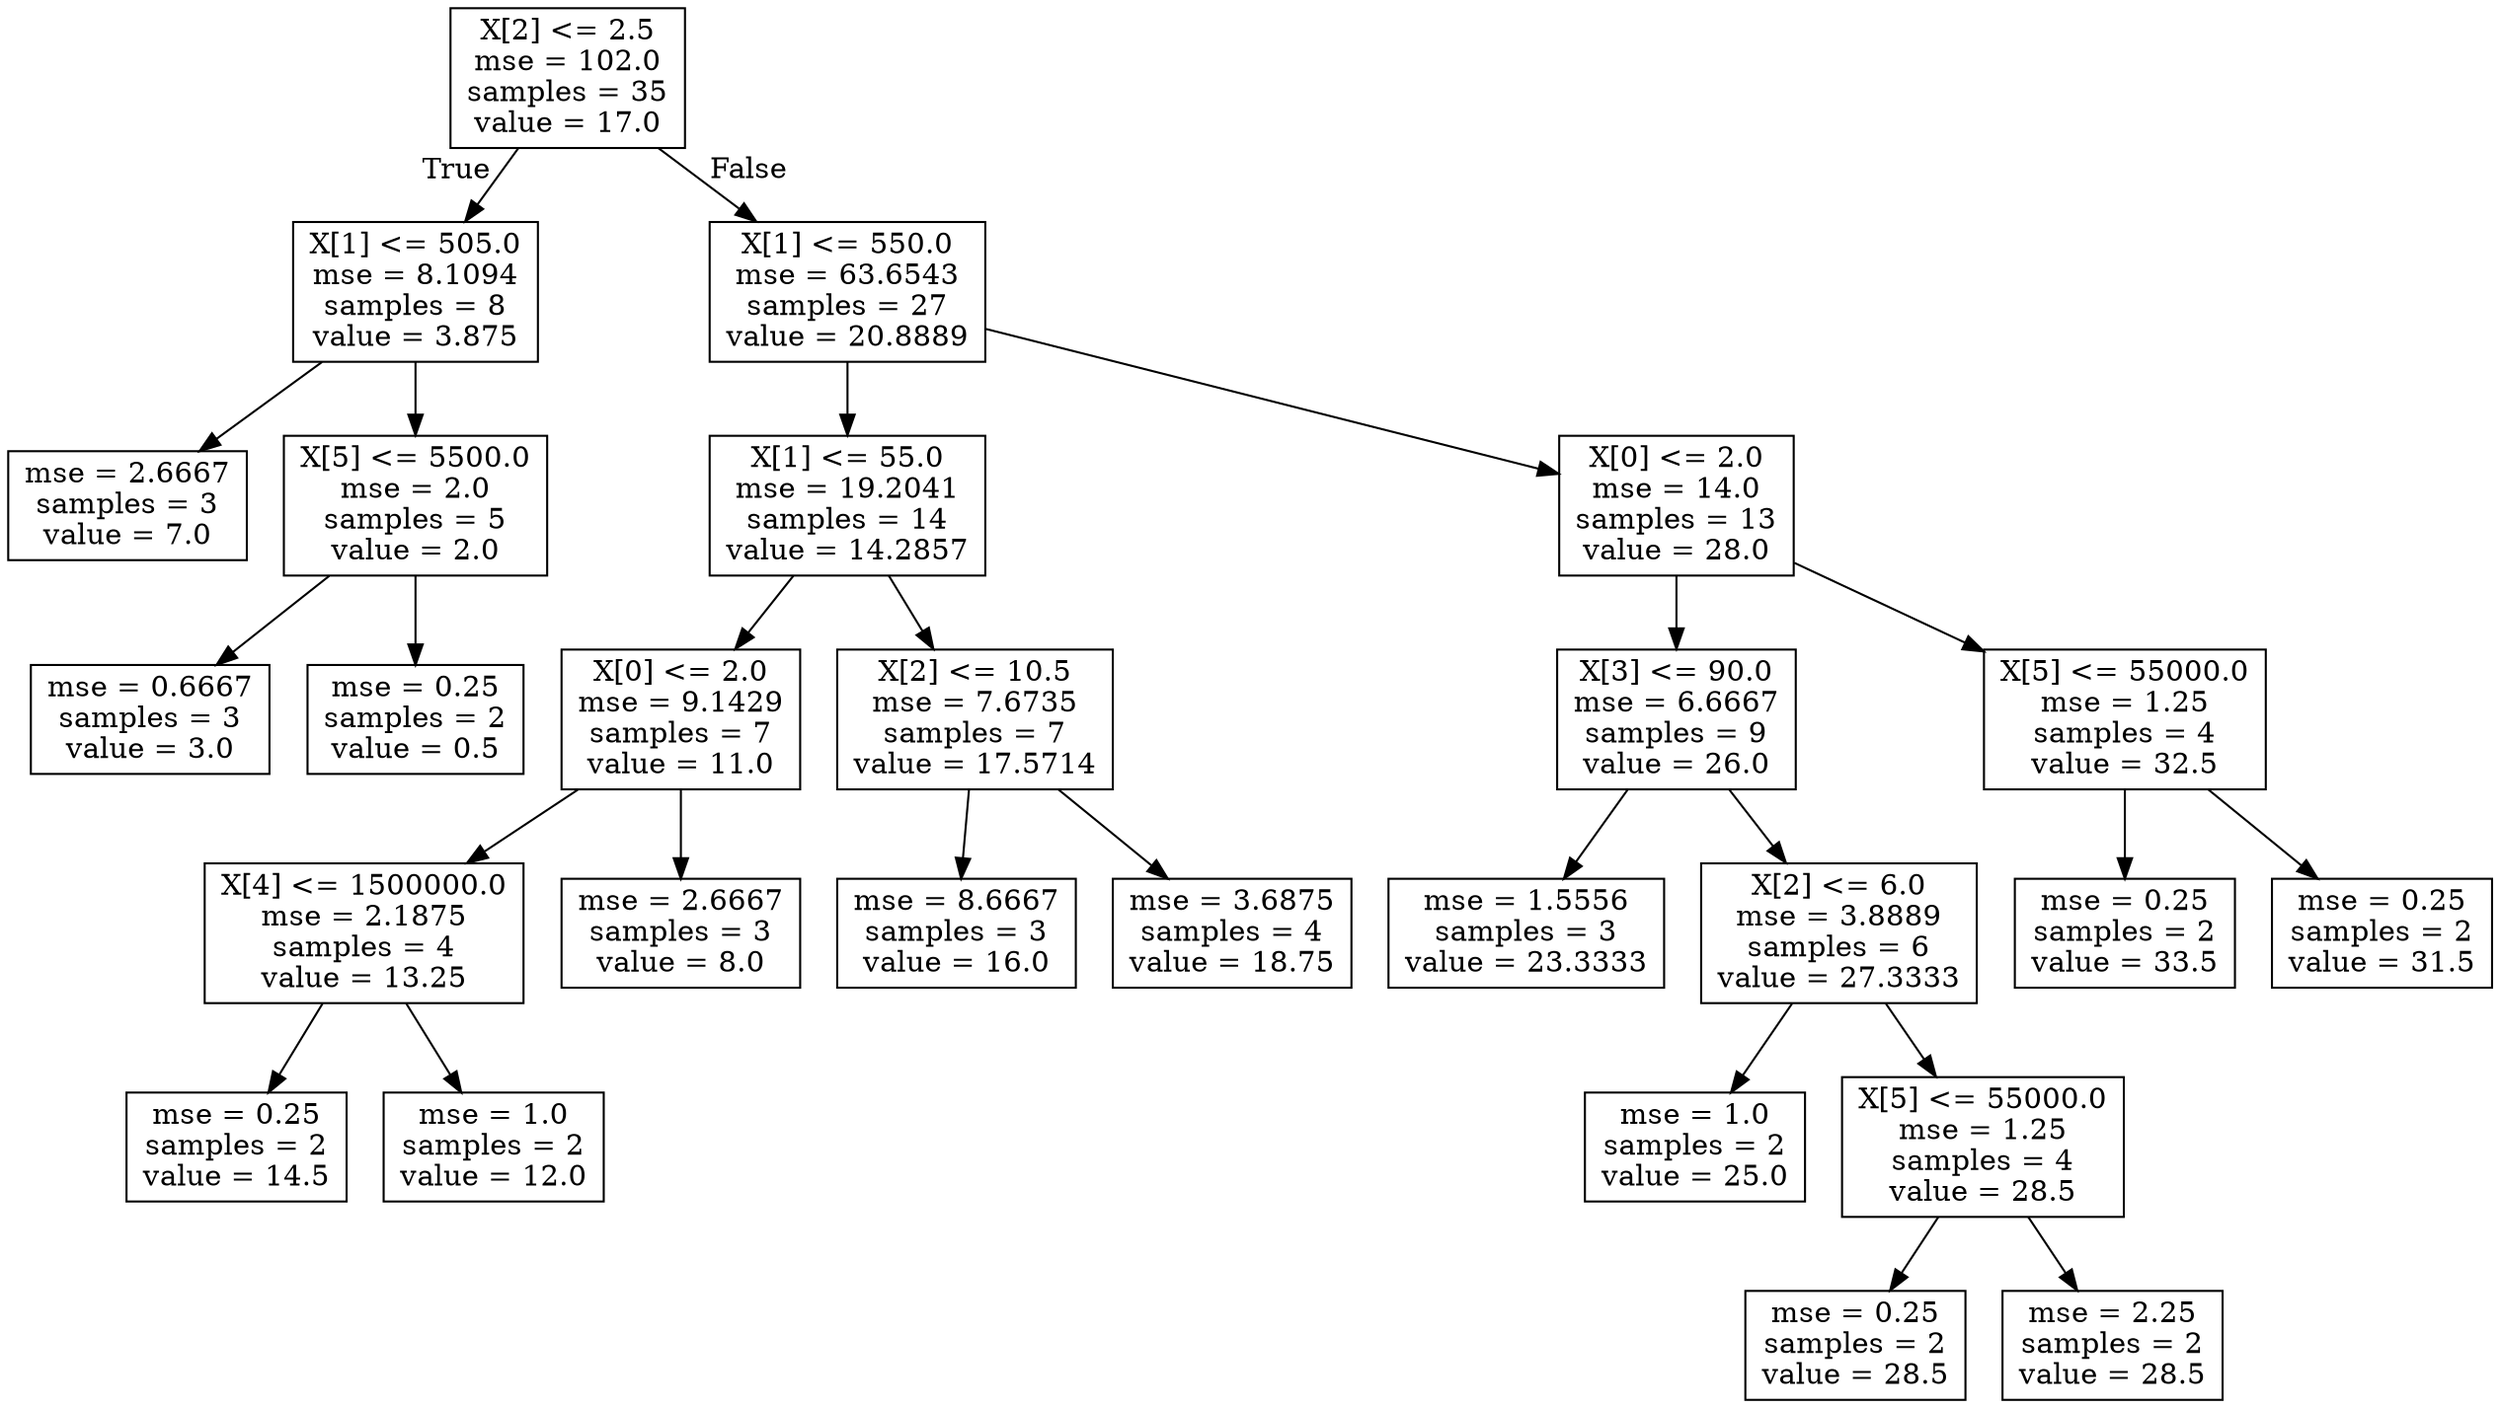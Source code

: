 digraph Tree {
node [shape=box] ;
0 [label="X[2] <= 2.5\nmse = 102.0\nsamples = 35\nvalue = 17.0"] ;
1 [label="X[1] <= 505.0\nmse = 8.1094\nsamples = 8\nvalue = 3.875"] ;
0 -> 1 [labeldistance=2.5, labelangle=45, headlabel="True"] ;
2 [label="mse = 2.6667\nsamples = 3\nvalue = 7.0"] ;
1 -> 2 ;
3 [label="X[5] <= 5500.0\nmse = 2.0\nsamples = 5\nvalue = 2.0"] ;
1 -> 3 ;
4 [label="mse = 0.6667\nsamples = 3\nvalue = 3.0"] ;
3 -> 4 ;
5 [label="mse = 0.25\nsamples = 2\nvalue = 0.5"] ;
3 -> 5 ;
6 [label="X[1] <= 550.0\nmse = 63.6543\nsamples = 27\nvalue = 20.8889"] ;
0 -> 6 [labeldistance=2.5, labelangle=-45, headlabel="False"] ;
7 [label="X[1] <= 55.0\nmse = 19.2041\nsamples = 14\nvalue = 14.2857"] ;
6 -> 7 ;
8 [label="X[0] <= 2.0\nmse = 9.1429\nsamples = 7\nvalue = 11.0"] ;
7 -> 8 ;
9 [label="X[4] <= 1500000.0\nmse = 2.1875\nsamples = 4\nvalue = 13.25"] ;
8 -> 9 ;
10 [label="mse = 0.25\nsamples = 2\nvalue = 14.5"] ;
9 -> 10 ;
11 [label="mse = 1.0\nsamples = 2\nvalue = 12.0"] ;
9 -> 11 ;
12 [label="mse = 2.6667\nsamples = 3\nvalue = 8.0"] ;
8 -> 12 ;
13 [label="X[2] <= 10.5\nmse = 7.6735\nsamples = 7\nvalue = 17.5714"] ;
7 -> 13 ;
14 [label="mse = 8.6667\nsamples = 3\nvalue = 16.0"] ;
13 -> 14 ;
15 [label="mse = 3.6875\nsamples = 4\nvalue = 18.75"] ;
13 -> 15 ;
16 [label="X[0] <= 2.0\nmse = 14.0\nsamples = 13\nvalue = 28.0"] ;
6 -> 16 ;
17 [label="X[3] <= 90.0\nmse = 6.6667\nsamples = 9\nvalue = 26.0"] ;
16 -> 17 ;
18 [label="mse = 1.5556\nsamples = 3\nvalue = 23.3333"] ;
17 -> 18 ;
19 [label="X[2] <= 6.0\nmse = 3.8889\nsamples = 6\nvalue = 27.3333"] ;
17 -> 19 ;
20 [label="mse = 1.0\nsamples = 2\nvalue = 25.0"] ;
19 -> 20 ;
21 [label="X[5] <= 55000.0\nmse = 1.25\nsamples = 4\nvalue = 28.5"] ;
19 -> 21 ;
22 [label="mse = 0.25\nsamples = 2\nvalue = 28.5"] ;
21 -> 22 ;
23 [label="mse = 2.25\nsamples = 2\nvalue = 28.5"] ;
21 -> 23 ;
24 [label="X[5] <= 55000.0\nmse = 1.25\nsamples = 4\nvalue = 32.5"] ;
16 -> 24 ;
25 [label="mse = 0.25\nsamples = 2\nvalue = 33.5"] ;
24 -> 25 ;
26 [label="mse = 0.25\nsamples = 2\nvalue = 31.5"] ;
24 -> 26 ;
}
